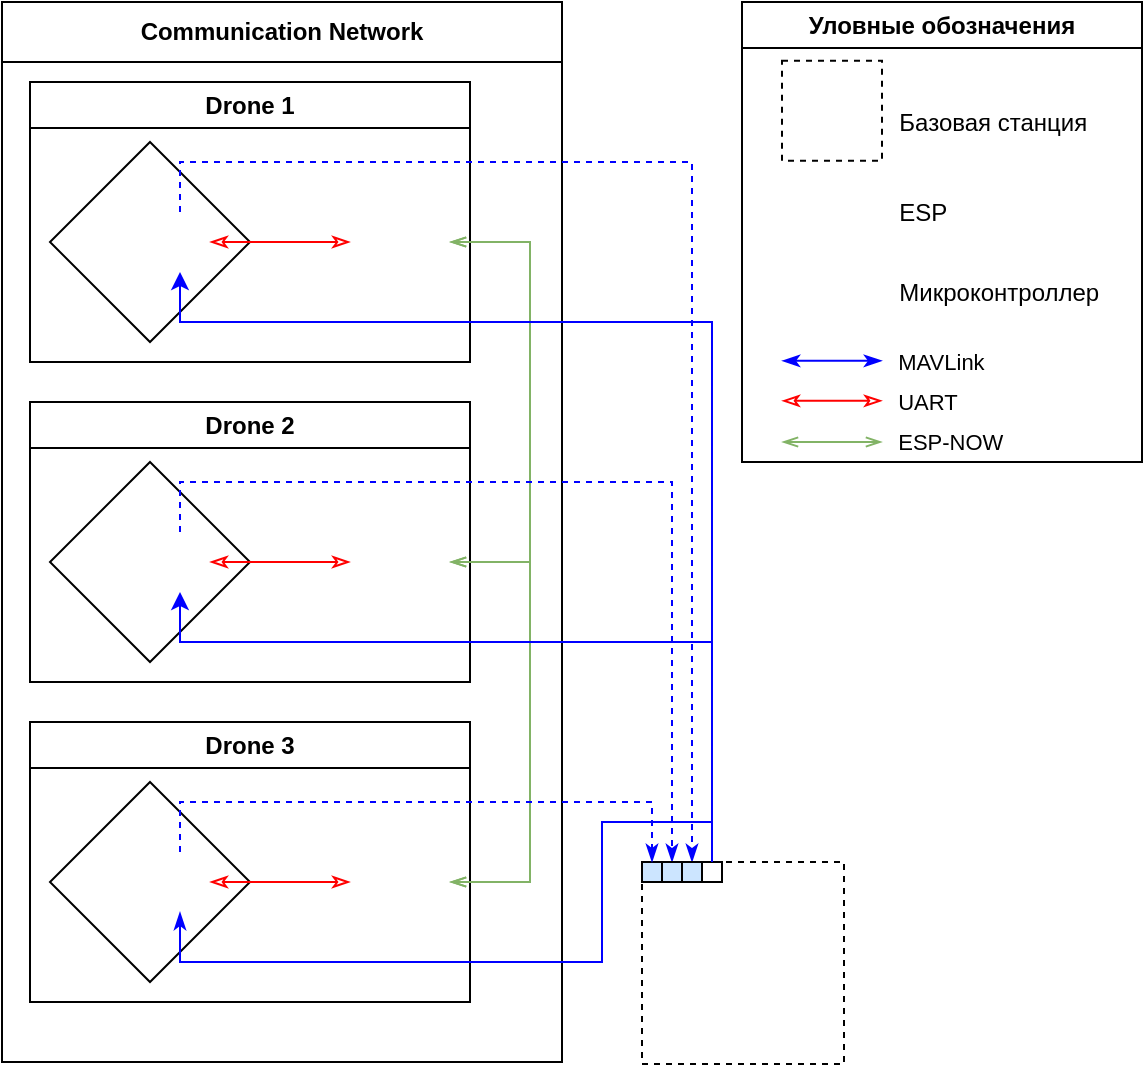 <mxfile version="22.1.22" type="embed">
  <diagram name="Страница — 1" id="XASjYnROchEVnQ0i06pS">
    <mxGraphModel dx="1124" dy="742" grid="1" gridSize="10" guides="1" tooltips="1" connect="1" arrows="1" fold="1" page="1" pageScale="1" pageWidth="827" pageHeight="1169" math="0" shadow="0">
      <root>
        <mxCell id="0" />
        <mxCell id="1" parent="0" />
        <mxCell id="FkduWA8ncYVS3PLSWbOL-22" value="Communication Network" style="swimlane;whiteSpace=wrap;html=1;startSize=30;direction=east;" parent="1" vertex="1">
          <mxGeometry x="60" y="50" width="280" height="530" as="geometry" />
        </mxCell>
        <mxCell id="AfU-c1p0oRzA97W1R4Gb-16" value="Drone 1" style="swimlane;whiteSpace=wrap;html=1;" parent="1" vertex="1">
          <mxGeometry x="74" y="90" width="220" height="140" as="geometry">
            <mxRectangle x="140" y="230" width="140" height="30" as="alternateBounds" />
          </mxGeometry>
        </mxCell>
        <mxCell id="AfU-c1p0oRzA97W1R4Gb-17" value="" style="rhombus;whiteSpace=wrap;html=1;fillColor=default;" parent="AfU-c1p0oRzA97W1R4Gb-16" vertex="1">
          <mxGeometry x="10" y="30" width="100" height="100" as="geometry" />
        </mxCell>
        <mxCell id="AfU-c1p0oRzA97W1R4Gb-18" value="" style="shape=image;verticalLabelPosition=bottom;labelBackgroundColor=default;verticalAlign=top;aspect=fixed;imageAspect=0;image=https://cdn-icons-png.flaticon.com/128/99/99466.png;" parent="AfU-c1p0oRzA97W1R4Gb-16" vertex="1">
          <mxGeometry x="60" y="65" width="30" height="30" as="geometry" />
        </mxCell>
        <mxCell id="AfU-c1p0oRzA97W1R4Gb-19" value="" style="shape=image;verticalLabelPosition=bottom;labelBackgroundColor=default;verticalAlign=top;aspect=fixed;imageAspect=0;image=https://cdn-icons-png.flaticon.com/128/2752/2752877.png;" parent="AfU-c1p0oRzA97W1R4Gb-16" vertex="1">
          <mxGeometry x="160" y="55" width="50" height="50" as="geometry" />
        </mxCell>
        <mxCell id="AfU-c1p0oRzA97W1R4Gb-20" value="" style="edgeStyle=orthogonalEdgeStyle;rounded=0;orthogonalLoop=1;jettySize=auto;html=1;exitX=0;exitY=0.5;exitDx=0;exitDy=0;entryX=1;entryY=0.5;entryDx=0;entryDy=0;startArrow=classicThin;startFill=0;endArrow=classicThin;endFill=0;strokeColor=#FF0000;" parent="AfU-c1p0oRzA97W1R4Gb-16" source="AfU-c1p0oRzA97W1R4Gb-19" target="AfU-c1p0oRzA97W1R4Gb-18" edge="1">
          <mxGeometry x="-0.143" relative="1" as="geometry">
            <mxPoint as="offset" />
          </mxGeometry>
        </mxCell>
        <mxCell id="AfU-c1p0oRzA97W1R4Gb-15" value="Drone 2" style="swimlane;whiteSpace=wrap;html=1;" parent="1" vertex="1">
          <mxGeometry x="74" y="250" width="220" height="140" as="geometry">
            <mxRectangle x="140" y="230" width="140" height="30" as="alternateBounds" />
          </mxGeometry>
        </mxCell>
        <mxCell id="AfU-c1p0oRzA97W1R4Gb-6" value="" style="rhombus;whiteSpace=wrap;html=1;" parent="AfU-c1p0oRzA97W1R4Gb-15" vertex="1">
          <mxGeometry x="10" y="30" width="100" height="100" as="geometry" />
        </mxCell>
        <mxCell id="AfU-c1p0oRzA97W1R4Gb-9" value="" style="shape=image;verticalLabelPosition=bottom;labelBackgroundColor=default;verticalAlign=top;aspect=fixed;imageAspect=0;image=https://cdn-icons-png.flaticon.com/128/99/99466.png;imageBackground=none;" parent="AfU-c1p0oRzA97W1R4Gb-15" vertex="1">
          <mxGeometry x="60" y="65" width="30" height="30" as="geometry" />
        </mxCell>
        <mxCell id="AfU-c1p0oRzA97W1R4Gb-7" value="" style="shape=image;verticalLabelPosition=bottom;labelBackgroundColor=default;verticalAlign=top;aspect=fixed;imageAspect=0;image=https://cdn-icons-png.flaticon.com/128/2752/2752877.png;imageBackground=none;imageBorder=none;" parent="AfU-c1p0oRzA97W1R4Gb-15" vertex="1">
          <mxGeometry x="160" y="55" width="50" height="50" as="geometry" />
        </mxCell>
        <mxCell id="AfU-c1p0oRzA97W1R4Gb-14" value="" style="edgeStyle=orthogonalEdgeStyle;rounded=0;orthogonalLoop=1;jettySize=auto;html=1;exitX=0;exitY=0.5;exitDx=0;exitDy=0;entryX=1;entryY=0.5;entryDx=0;entryDy=0;startArrow=classicThin;startFill=0;endArrow=classicThin;endFill=0;strokeColor=#FF0000;" parent="AfU-c1p0oRzA97W1R4Gb-15" source="AfU-c1p0oRzA97W1R4Gb-7" target="AfU-c1p0oRzA97W1R4Gb-9" edge="1">
          <mxGeometry x="-0.143" relative="1" as="geometry">
            <mxPoint as="offset" />
          </mxGeometry>
        </mxCell>
        <mxCell id="AfU-c1p0oRzA97W1R4Gb-21" value="Drone 3" style="swimlane;whiteSpace=wrap;html=1;" parent="1" vertex="1">
          <mxGeometry x="74" y="410" width="220" height="140" as="geometry">
            <mxRectangle x="140" y="230" width="140" height="30" as="alternateBounds" />
          </mxGeometry>
        </mxCell>
        <mxCell id="AfU-c1p0oRzA97W1R4Gb-22" value="" style="rhombus;whiteSpace=wrap;html=1;" parent="AfU-c1p0oRzA97W1R4Gb-21" vertex="1">
          <mxGeometry x="10" y="30" width="100" height="100" as="geometry" />
        </mxCell>
        <mxCell id="AfU-c1p0oRzA97W1R4Gb-23" value="" style="shape=image;verticalLabelPosition=bottom;labelBackgroundColor=default;verticalAlign=top;aspect=fixed;imageAspect=0;image=https://cdn-icons-png.flaticon.com/128/99/99466.png;" parent="AfU-c1p0oRzA97W1R4Gb-21" vertex="1">
          <mxGeometry x="60" y="65" width="30" height="30" as="geometry" />
        </mxCell>
        <mxCell id="AfU-c1p0oRzA97W1R4Gb-24" value="" style="shape=image;verticalLabelPosition=bottom;labelBackgroundColor=default;verticalAlign=top;aspect=fixed;imageAspect=0;image=https://cdn-icons-png.flaticon.com/128/2752/2752877.png;" parent="AfU-c1p0oRzA97W1R4Gb-21" vertex="1">
          <mxGeometry x="160" y="55" width="50" height="50" as="geometry" />
        </mxCell>
        <mxCell id="AfU-c1p0oRzA97W1R4Gb-25" value="" style="edgeStyle=orthogonalEdgeStyle;rounded=0;orthogonalLoop=1;jettySize=auto;html=1;exitX=0;exitY=0.5;exitDx=0;exitDy=0;entryX=1;entryY=0.5;entryDx=0;entryDy=0;startArrow=classicThin;startFill=0;endArrow=classicThin;endFill=0;strokeColor=#FF0000;" parent="AfU-c1p0oRzA97W1R4Gb-21" source="AfU-c1p0oRzA97W1R4Gb-24" target="AfU-c1p0oRzA97W1R4Gb-23" edge="1">
          <mxGeometry x="-0.143" relative="1" as="geometry">
            <mxPoint as="offset" />
          </mxGeometry>
        </mxCell>
        <mxCell id="AfU-c1p0oRzA97W1R4Gb-26" style="edgeStyle=orthogonalEdgeStyle;rounded=0;orthogonalLoop=1;jettySize=auto;html=1;exitX=1;exitY=0.5;exitDx=0;exitDy=0;entryX=1;entryY=0.5;entryDx=0;entryDy=0;endArrow=openThin;endFill=0;startArrow=openThin;startFill=0;strokeColor=#82b366;fillColor=#d5e8d4;" parent="1" source="AfU-c1p0oRzA97W1R4Gb-19" target="AfU-c1p0oRzA97W1R4Gb-7" edge="1">
          <mxGeometry relative="1" as="geometry">
            <Array as="points">
              <mxPoint x="324" y="170" />
              <mxPoint x="324" y="330" />
            </Array>
          </mxGeometry>
        </mxCell>
        <mxCell id="AfU-c1p0oRzA97W1R4Gb-27" style="edgeStyle=orthogonalEdgeStyle;rounded=0;orthogonalLoop=1;jettySize=auto;html=1;exitX=1;exitY=0.5;exitDx=0;exitDy=0;entryX=1;entryY=0.5;entryDx=0;entryDy=0;endArrow=openThin;endFill=0;startArrow=openThin;startFill=0;strokeColor=#82b366;fillColor=#d5e8d4;" parent="1" source="AfU-c1p0oRzA97W1R4Gb-7" target="AfU-c1p0oRzA97W1R4Gb-24" edge="1">
          <mxGeometry relative="1" as="geometry">
            <mxPoint x="294" y="180" as="sourcePoint" />
            <mxPoint x="294" y="340" as="targetPoint" />
            <Array as="points">
              <mxPoint x="324" y="330" />
              <mxPoint x="324" y="490" />
            </Array>
          </mxGeometry>
        </mxCell>
        <mxCell id="AfU-c1p0oRzA97W1R4Gb-28" value="" style="edgeStyle=orthogonalEdgeStyle;rounded=0;orthogonalLoop=1;jettySize=auto;html=1;exitX=1;exitY=0.5;exitDx=0;exitDy=0;entryX=1;entryY=0.5;entryDx=0;entryDy=0;startArrow=openThin;startFill=0;endArrow=openThin;endFill=0;strokeColor=#82b366;fillColor=#d5e8d4;" parent="1" source="AfU-c1p0oRzA97W1R4Gb-24" target="AfU-c1p0oRzA97W1R4Gb-19" edge="1">
          <mxGeometry relative="1" as="geometry">
            <Array as="points">
              <mxPoint x="324" y="490" />
              <mxPoint x="324" y="170" />
            </Array>
          </mxGeometry>
        </mxCell>
        <mxCell id="AfU-c1p0oRzA97W1R4Gb-30" value="" style="edgeStyle=orthogonalEdgeStyle;rounded=0;orthogonalLoop=1;jettySize=auto;html=1;exitX=0.5;exitY=0;exitDx=0;exitDy=0;entryX=0.5;entryY=0;entryDx=0;entryDy=0;startArrow=none;startFill=0;endArrow=classicThin;endFill=1;strokeColor=#0000FF;dashed=1;" parent="1" source="AfU-c1p0oRzA97W1R4Gb-18" target="FkduWA8ncYVS3PLSWbOL-19" edge="1">
          <mxGeometry relative="1" as="geometry">
            <Array as="points">
              <mxPoint x="149" y="130" />
              <mxPoint x="405" y="130" />
            </Array>
          </mxGeometry>
        </mxCell>
        <mxCell id="AfU-c1p0oRzA97W1R4Gb-31" value="" style="edgeStyle=orthogonalEdgeStyle;rounded=0;orthogonalLoop=1;jettySize=auto;html=1;exitX=0.5;exitY=0;exitDx=0;exitDy=0;entryX=0.5;entryY=0;entryDx=0;entryDy=0;startArrow=none;startFill=0;endArrow=classicThin;endFill=1;strokeColor=#0000FF;dashed=1;" parent="1" source="AfU-c1p0oRzA97W1R4Gb-9" target="FkduWA8ncYVS3PLSWbOL-18" edge="1">
          <mxGeometry relative="1" as="geometry">
            <Array as="points">
              <mxPoint x="149" y="290" />
              <mxPoint x="395" y="290" />
            </Array>
          </mxGeometry>
        </mxCell>
        <mxCell id="AfU-c1p0oRzA97W1R4Gb-43" value="Уловные обозначения" style="swimlane;whiteSpace=wrap;html=1;" parent="1" vertex="1">
          <mxGeometry x="430" y="50" width="200" height="230" as="geometry" />
        </mxCell>
        <mxCell id="AfU-c1p0oRzA97W1R4Gb-37" value="&amp;nbsp; MAVLink" style="edgeStyle=orthogonalEdgeStyle;rounded=0;orthogonalLoop=1;jettySize=auto;html=1;exitX=0.5;exitY=0;exitDx=0;exitDy=0;startArrow=classicThin;startFill=1;endArrow=classicThin;endFill=1;strokeColor=#0000FF;labelPosition=right;verticalLabelPosition=middle;align=left;verticalAlign=middle;" parent="AfU-c1p0oRzA97W1R4Gb-43" edge="1">
          <mxGeometry x="1" y="-1" relative="1" as="geometry">
            <mxPoint x="20" y="179.43" as="sourcePoint" />
            <mxPoint x="70" y="179.43" as="targetPoint" />
            <mxPoint as="offset" />
          </mxGeometry>
        </mxCell>
        <mxCell id="AfU-c1p0oRzA97W1R4Gb-39" value="&amp;nbsp; UART" style="edgeStyle=orthogonalEdgeStyle;rounded=0;orthogonalLoop=1;jettySize=auto;html=1;entryX=1;entryY=0.5;entryDx=0;entryDy=0;startArrow=classicThin;startFill=0;endArrow=classicThin;endFill=0;strokeColor=#FF0000;labelPosition=right;verticalLabelPosition=middle;align=left;verticalAlign=middle;" parent="AfU-c1p0oRzA97W1R4Gb-43" edge="1">
          <mxGeometry x="-1" y="1" relative="1" as="geometry">
            <mxPoint x="70" y="199.43" as="sourcePoint" />
            <mxPoint x="20" y="199.43" as="targetPoint" />
            <mxPoint as="offset" />
          </mxGeometry>
        </mxCell>
        <mxCell id="AfU-c1p0oRzA97W1R4Gb-40" value="     Микроконтроллер" style="shape=image;verticalLabelPosition=middle;labelBackgroundColor=default;verticalAlign=middle;aspect=fixed;imageAspect=0;image=https://cdn-icons-png.flaticon.com/128/99/99466.png;labelPosition=right;align=left;" parent="AfU-c1p0oRzA97W1R4Gb-43" vertex="1">
          <mxGeometry x="30" y="129.43" width="30" height="30" as="geometry" />
        </mxCell>
        <mxCell id="AfU-c1p0oRzA97W1R4Gb-41" value="  ESP" style="shape=image;verticalLabelPosition=middle;labelBackgroundColor=default;verticalAlign=middle;aspect=fixed;imageAspect=0;image=https://cdn-icons-png.flaticon.com/128/2752/2752877.png;labelPosition=right;align=left;imageBackground=none;" parent="AfU-c1p0oRzA97W1R4Gb-43" vertex="1">
          <mxGeometry x="20" y="79.43" width="50" height="50" as="geometry" />
        </mxCell>
        <mxCell id="FkduWA8ncYVS3PLSWbOL-14" value="  Базовая станция" style="group;labelPosition=right;verticalLabelPosition=middle;align=left;verticalAlign=middle;" parent="AfU-c1p0oRzA97W1R4Gb-43" vertex="1" connectable="0">
          <mxGeometry x="20" y="29.43" width="50" height="60.57" as="geometry" />
        </mxCell>
        <mxCell id="FkduWA8ncYVS3PLSWbOL-15" value="" style="shape=image;verticalLabelPosition=bottom;labelBackgroundColor=default;verticalAlign=top;aspect=fixed;imageAspect=0;image=https://www.shareicon.net/download/2016/02/13/718336_game_512x512.png;imageBorder=default;dashed=1;" parent="FkduWA8ncYVS3PLSWbOL-14" vertex="1">
          <mxGeometry width="50" height="50" as="geometry" />
        </mxCell>
        <mxCell id="AfU-c1p0oRzA97W1R4Gb-85" value="&amp;nbsp; ESP-NOW" style="edgeStyle=orthogonalEdgeStyle;rounded=0;orthogonalLoop=1;jettySize=auto;html=1;endArrow=openThin;endFill=0;startArrow=openThin;startFill=0;strokeColor=#82b366;fillColor=#d5e8d4;labelPosition=right;verticalLabelPosition=middle;align=left;verticalAlign=middle;" parent="AfU-c1p0oRzA97W1R4Gb-43" edge="1">
          <mxGeometry x="1" relative="1" as="geometry">
            <mxPoint x="20" y="220" as="sourcePoint" />
            <mxPoint x="70" y="220" as="targetPoint" />
            <Array as="points">
              <mxPoint x="70" y="220" />
              <mxPoint x="70" y="220" />
            </Array>
            <mxPoint as="offset" />
          </mxGeometry>
        </mxCell>
        <mxCell id="FkduWA8ncYVS3PLSWbOL-21" value="" style="group;fillColor=default;" parent="1" vertex="1" connectable="0">
          <mxGeometry x="380" y="480" width="101" height="101" as="geometry" />
        </mxCell>
        <mxCell id="AfU-c1p0oRzA97W1R4Gb-29" value="" style="shape=image;verticalLabelPosition=bottom;labelBackgroundColor=default;verticalAlign=top;aspect=fixed;imageAspect=0;image=https://www.shareicon.net/download/2016/02/13/718336_game_512x512.png;imageBorder=default;dashed=1;" parent="FkduWA8ncYVS3PLSWbOL-21" vertex="1">
          <mxGeometry width="101" height="101" as="geometry" />
        </mxCell>
        <mxCell id="FkduWA8ncYVS3PLSWbOL-17" value="" style="whiteSpace=wrap;html=1;aspect=fixed;fillColor=#CCE5FF;gradientColor=none;" parent="FkduWA8ncYVS3PLSWbOL-21" vertex="1">
          <mxGeometry width="10" height="10" as="geometry" />
        </mxCell>
        <mxCell id="FkduWA8ncYVS3PLSWbOL-18" value="" style="whiteSpace=wrap;html=1;aspect=fixed;fillColor=#CCE5FF;fillStyle=auto;gradientColor=none;gradientDirection=radial;" parent="FkduWA8ncYVS3PLSWbOL-21" vertex="1">
          <mxGeometry x="10" width="10" height="10" as="geometry" />
        </mxCell>
        <mxCell id="FkduWA8ncYVS3PLSWbOL-19" value="" style="whiteSpace=wrap;html=1;aspect=fixed;fillColor=#CCE5FF;" parent="FkduWA8ncYVS3PLSWbOL-21" vertex="1">
          <mxGeometry x="20" width="10" height="10" as="geometry" />
        </mxCell>
        <mxCell id="FkduWA8ncYVS3PLSWbOL-20" value="" style="whiteSpace=wrap;html=1;aspect=fixed;" parent="FkduWA8ncYVS3PLSWbOL-21" vertex="1">
          <mxGeometry x="30" width="10" height="10" as="geometry" />
        </mxCell>
        <mxCell id="FkduWA8ncYVS3PLSWbOL-26" style="edgeStyle=orthogonalEdgeStyle;rounded=0;orthogonalLoop=1;jettySize=auto;html=1;exitX=0.5;exitY=0;exitDx=0;exitDy=0;entryX=0.5;entryY=0;entryDx=0;entryDy=0;strokeColor=#0000FF;dashed=1;endArrow=classicThin;endFill=1;startArrow=none;startFill=0;" parent="1" source="AfU-c1p0oRzA97W1R4Gb-23" target="FkduWA8ncYVS3PLSWbOL-17" edge="1">
          <mxGeometry relative="1" as="geometry">
            <mxPoint x="360" y="475.105" as="targetPoint" />
            <Array as="points">
              <mxPoint x="149" y="450" />
              <mxPoint x="385" y="450" />
            </Array>
          </mxGeometry>
        </mxCell>
        <mxCell id="FkduWA8ncYVS3PLSWbOL-68" style="edgeStyle=orthogonalEdgeStyle;rounded=0;orthogonalLoop=1;jettySize=auto;html=1;exitX=0.5;exitY=0;exitDx=0;exitDy=0;entryX=0.5;entryY=1;entryDx=0;entryDy=0;endArrow=classicThin;endFill=1;strokeColor=#0000FF;" parent="1" source="FkduWA8ncYVS3PLSWbOL-20" target="AfU-c1p0oRzA97W1R4Gb-23" edge="1">
          <mxGeometry relative="1" as="geometry">
            <Array as="points">
              <mxPoint x="415" y="460" />
              <mxPoint x="360" y="460" />
              <mxPoint x="360" y="530" />
              <mxPoint x="149" y="530" />
            </Array>
          </mxGeometry>
        </mxCell>
        <mxCell id="FkduWA8ncYVS3PLSWbOL-69" style="edgeStyle=orthogonalEdgeStyle;rounded=0;orthogonalLoop=1;jettySize=auto;html=1;exitX=0.5;exitY=0;exitDx=0;exitDy=0;entryX=0.5;entryY=1;entryDx=0;entryDy=0;strokeColor=#0000FF;" parent="1" source="FkduWA8ncYVS3PLSWbOL-20" target="AfU-c1p0oRzA97W1R4Gb-9" edge="1">
          <mxGeometry relative="1" as="geometry">
            <Array as="points">
              <mxPoint x="415" y="370" />
              <mxPoint x="149" y="370" />
            </Array>
          </mxGeometry>
        </mxCell>
        <mxCell id="FkduWA8ncYVS3PLSWbOL-70" style="edgeStyle=orthogonalEdgeStyle;rounded=0;orthogonalLoop=1;jettySize=auto;html=1;exitX=0.5;exitY=0;exitDx=0;exitDy=0;entryX=0.5;entryY=1;entryDx=0;entryDy=0;strokeColor=#0000FF;" parent="1" source="FkduWA8ncYVS3PLSWbOL-20" target="AfU-c1p0oRzA97W1R4Gb-18" edge="1">
          <mxGeometry relative="1" as="geometry">
            <Array as="points">
              <mxPoint x="415" y="210" />
              <mxPoint x="149" y="210" />
            </Array>
          </mxGeometry>
        </mxCell>
      </root>
    </mxGraphModel>
  </diagram>
</mxfile>
